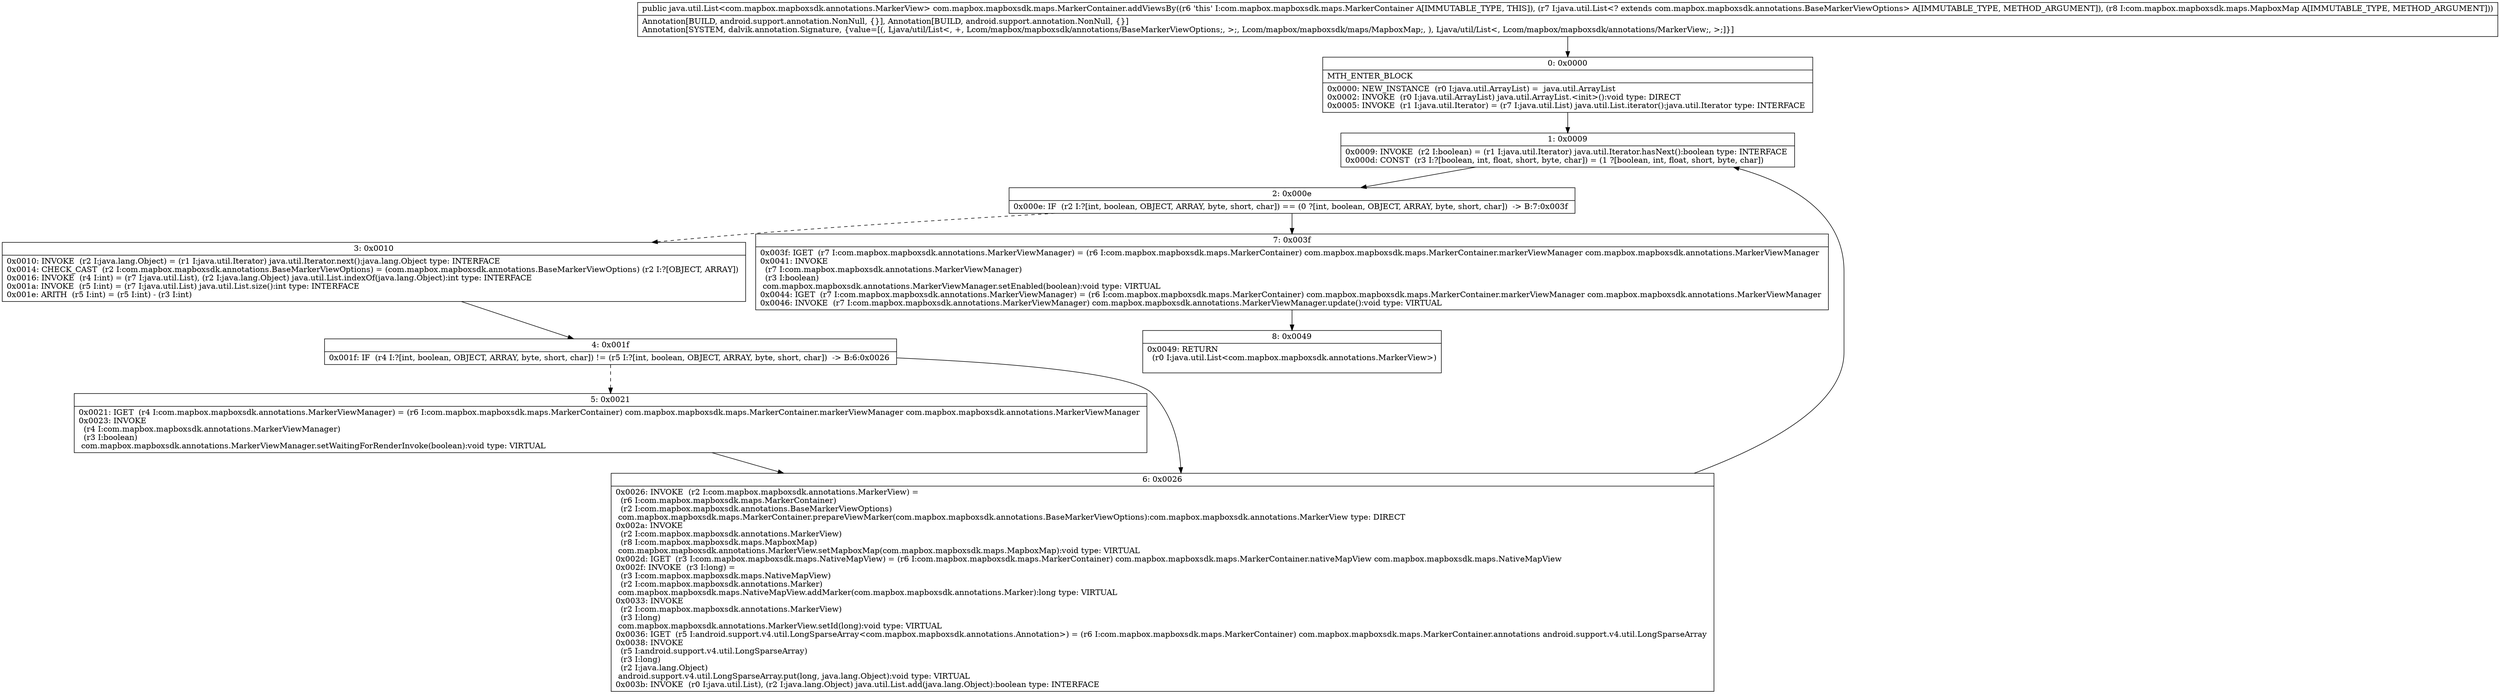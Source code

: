 digraph "CFG forcom.mapbox.mapboxsdk.maps.MarkerContainer.addViewsBy(Ljava\/util\/List;Lcom\/mapbox\/mapboxsdk\/maps\/MapboxMap;)Ljava\/util\/List;" {
Node_0 [shape=record,label="{0\:\ 0x0000|MTH_ENTER_BLOCK\l|0x0000: NEW_INSTANCE  (r0 I:java.util.ArrayList) =  java.util.ArrayList \l0x0002: INVOKE  (r0 I:java.util.ArrayList) java.util.ArrayList.\<init\>():void type: DIRECT \l0x0005: INVOKE  (r1 I:java.util.Iterator) = (r7 I:java.util.List) java.util.List.iterator():java.util.Iterator type: INTERFACE \l}"];
Node_1 [shape=record,label="{1\:\ 0x0009|0x0009: INVOKE  (r2 I:boolean) = (r1 I:java.util.Iterator) java.util.Iterator.hasNext():boolean type: INTERFACE \l0x000d: CONST  (r3 I:?[boolean, int, float, short, byte, char]) = (1 ?[boolean, int, float, short, byte, char]) \l}"];
Node_2 [shape=record,label="{2\:\ 0x000e|0x000e: IF  (r2 I:?[int, boolean, OBJECT, ARRAY, byte, short, char]) == (0 ?[int, boolean, OBJECT, ARRAY, byte, short, char])  \-\> B:7:0x003f \l}"];
Node_3 [shape=record,label="{3\:\ 0x0010|0x0010: INVOKE  (r2 I:java.lang.Object) = (r1 I:java.util.Iterator) java.util.Iterator.next():java.lang.Object type: INTERFACE \l0x0014: CHECK_CAST  (r2 I:com.mapbox.mapboxsdk.annotations.BaseMarkerViewOptions) = (com.mapbox.mapboxsdk.annotations.BaseMarkerViewOptions) (r2 I:?[OBJECT, ARRAY]) \l0x0016: INVOKE  (r4 I:int) = (r7 I:java.util.List), (r2 I:java.lang.Object) java.util.List.indexOf(java.lang.Object):int type: INTERFACE \l0x001a: INVOKE  (r5 I:int) = (r7 I:java.util.List) java.util.List.size():int type: INTERFACE \l0x001e: ARITH  (r5 I:int) = (r5 I:int) \- (r3 I:int) \l}"];
Node_4 [shape=record,label="{4\:\ 0x001f|0x001f: IF  (r4 I:?[int, boolean, OBJECT, ARRAY, byte, short, char]) != (r5 I:?[int, boolean, OBJECT, ARRAY, byte, short, char])  \-\> B:6:0x0026 \l}"];
Node_5 [shape=record,label="{5\:\ 0x0021|0x0021: IGET  (r4 I:com.mapbox.mapboxsdk.annotations.MarkerViewManager) = (r6 I:com.mapbox.mapboxsdk.maps.MarkerContainer) com.mapbox.mapboxsdk.maps.MarkerContainer.markerViewManager com.mapbox.mapboxsdk.annotations.MarkerViewManager \l0x0023: INVOKE  \l  (r4 I:com.mapbox.mapboxsdk.annotations.MarkerViewManager)\l  (r3 I:boolean)\l com.mapbox.mapboxsdk.annotations.MarkerViewManager.setWaitingForRenderInvoke(boolean):void type: VIRTUAL \l}"];
Node_6 [shape=record,label="{6\:\ 0x0026|0x0026: INVOKE  (r2 I:com.mapbox.mapboxsdk.annotations.MarkerView) = \l  (r6 I:com.mapbox.mapboxsdk.maps.MarkerContainer)\l  (r2 I:com.mapbox.mapboxsdk.annotations.BaseMarkerViewOptions)\l com.mapbox.mapboxsdk.maps.MarkerContainer.prepareViewMarker(com.mapbox.mapboxsdk.annotations.BaseMarkerViewOptions):com.mapbox.mapboxsdk.annotations.MarkerView type: DIRECT \l0x002a: INVOKE  \l  (r2 I:com.mapbox.mapboxsdk.annotations.MarkerView)\l  (r8 I:com.mapbox.mapboxsdk.maps.MapboxMap)\l com.mapbox.mapboxsdk.annotations.MarkerView.setMapboxMap(com.mapbox.mapboxsdk.maps.MapboxMap):void type: VIRTUAL \l0x002d: IGET  (r3 I:com.mapbox.mapboxsdk.maps.NativeMapView) = (r6 I:com.mapbox.mapboxsdk.maps.MarkerContainer) com.mapbox.mapboxsdk.maps.MarkerContainer.nativeMapView com.mapbox.mapboxsdk.maps.NativeMapView \l0x002f: INVOKE  (r3 I:long) = \l  (r3 I:com.mapbox.mapboxsdk.maps.NativeMapView)\l  (r2 I:com.mapbox.mapboxsdk.annotations.Marker)\l com.mapbox.mapboxsdk.maps.NativeMapView.addMarker(com.mapbox.mapboxsdk.annotations.Marker):long type: VIRTUAL \l0x0033: INVOKE  \l  (r2 I:com.mapbox.mapboxsdk.annotations.MarkerView)\l  (r3 I:long)\l com.mapbox.mapboxsdk.annotations.MarkerView.setId(long):void type: VIRTUAL \l0x0036: IGET  (r5 I:android.support.v4.util.LongSparseArray\<com.mapbox.mapboxsdk.annotations.Annotation\>) = (r6 I:com.mapbox.mapboxsdk.maps.MarkerContainer) com.mapbox.mapboxsdk.maps.MarkerContainer.annotations android.support.v4.util.LongSparseArray \l0x0038: INVOKE  \l  (r5 I:android.support.v4.util.LongSparseArray)\l  (r3 I:long)\l  (r2 I:java.lang.Object)\l android.support.v4.util.LongSparseArray.put(long, java.lang.Object):void type: VIRTUAL \l0x003b: INVOKE  (r0 I:java.util.List), (r2 I:java.lang.Object) java.util.List.add(java.lang.Object):boolean type: INTERFACE \l}"];
Node_7 [shape=record,label="{7\:\ 0x003f|0x003f: IGET  (r7 I:com.mapbox.mapboxsdk.annotations.MarkerViewManager) = (r6 I:com.mapbox.mapboxsdk.maps.MarkerContainer) com.mapbox.mapboxsdk.maps.MarkerContainer.markerViewManager com.mapbox.mapboxsdk.annotations.MarkerViewManager \l0x0041: INVOKE  \l  (r7 I:com.mapbox.mapboxsdk.annotations.MarkerViewManager)\l  (r3 I:boolean)\l com.mapbox.mapboxsdk.annotations.MarkerViewManager.setEnabled(boolean):void type: VIRTUAL \l0x0044: IGET  (r7 I:com.mapbox.mapboxsdk.annotations.MarkerViewManager) = (r6 I:com.mapbox.mapboxsdk.maps.MarkerContainer) com.mapbox.mapboxsdk.maps.MarkerContainer.markerViewManager com.mapbox.mapboxsdk.annotations.MarkerViewManager \l0x0046: INVOKE  (r7 I:com.mapbox.mapboxsdk.annotations.MarkerViewManager) com.mapbox.mapboxsdk.annotations.MarkerViewManager.update():void type: VIRTUAL \l}"];
Node_8 [shape=record,label="{8\:\ 0x0049|0x0049: RETURN  \l  (r0 I:java.util.List\<com.mapbox.mapboxsdk.annotations.MarkerView\>)\l \l}"];
MethodNode[shape=record,label="{public java.util.List\<com.mapbox.mapboxsdk.annotations.MarkerView\> com.mapbox.mapboxsdk.maps.MarkerContainer.addViewsBy((r6 'this' I:com.mapbox.mapboxsdk.maps.MarkerContainer A[IMMUTABLE_TYPE, THIS]), (r7 I:java.util.List\<? extends com.mapbox.mapboxsdk.annotations.BaseMarkerViewOptions\> A[IMMUTABLE_TYPE, METHOD_ARGUMENT]), (r8 I:com.mapbox.mapboxsdk.maps.MapboxMap A[IMMUTABLE_TYPE, METHOD_ARGUMENT]))  | Annotation[BUILD, android.support.annotation.NonNull, \{\}], Annotation[BUILD, android.support.annotation.NonNull, \{\}]\lAnnotation[SYSTEM, dalvik.annotation.Signature, \{value=[(, Ljava\/util\/List\<, +, Lcom\/mapbox\/mapboxsdk\/annotations\/BaseMarkerViewOptions;, \>;, Lcom\/mapbox\/mapboxsdk\/maps\/MapboxMap;, ), Ljava\/util\/List\<, Lcom\/mapbox\/mapboxsdk\/annotations\/MarkerView;, \>;]\}]\l}"];
MethodNode -> Node_0;
Node_0 -> Node_1;
Node_1 -> Node_2;
Node_2 -> Node_3[style=dashed];
Node_2 -> Node_7;
Node_3 -> Node_4;
Node_4 -> Node_5[style=dashed];
Node_4 -> Node_6;
Node_5 -> Node_6;
Node_6 -> Node_1;
Node_7 -> Node_8;
}

